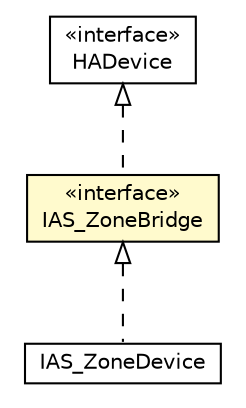 #!/usr/local/bin/dot
#
# Class diagram 
# Generated by UMLGraph version R5_6-24-gf6e263 (http://www.umlgraph.org/)
#

digraph G {
	edge [fontname="Helvetica",fontsize=10,labelfontname="Helvetica",labelfontsize=10];
	node [fontname="Helvetica",fontsize=10,shape=plaintext];
	nodesep=0.25;
	ranksep=0.5;
	// org.universAAL.lddi.zigbee.commissioning.devices.api.IAS_ZoneBridge
	c4588537 [label=<<table title="org.universAAL.lddi.zigbee.commissioning.devices.api.IAS_ZoneBridge" border="0" cellborder="1" cellspacing="0" cellpadding="2" port="p" bgcolor="lemonChiffon" href="./IAS_ZoneBridge.html">
		<tr><td><table border="0" cellspacing="0" cellpadding="1">
<tr><td align="center" balign="center"> &#171;interface&#187; </td></tr>
<tr><td align="center" balign="center"> IAS_ZoneBridge </td></tr>
		</table></td></tr>
		</table>>, URL="./IAS_ZoneBridge.html", fontname="Helvetica", fontcolor="black", fontsize=10.0];
	// org.universAAL.lddi.zigbee.commissioning.devices.impl.IAS_ZoneDevice
	c4588538 [label=<<table title="org.universAAL.lddi.zigbee.commissioning.devices.impl.IAS_ZoneDevice" border="0" cellborder="1" cellspacing="0" cellpadding="2" port="p" href="../impl/IAS_ZoneDevice.html">
		<tr><td><table border="0" cellspacing="0" cellpadding="1">
<tr><td align="center" balign="center"> IAS_ZoneDevice </td></tr>
		</table></td></tr>
		</table>>, URL="../impl/IAS_ZoneDevice.html", fontname="Helvetica", fontcolor="black", fontsize=10.0];
	//org.universAAL.lddi.zigbee.commissioning.devices.api.IAS_ZoneBridge implements it.cnr.isti.zigbee.ha.driver.core.HADevice
	c4589555:p -> c4588537:p [dir=back,arrowtail=empty,style=dashed];
	//org.universAAL.lddi.zigbee.commissioning.devices.impl.IAS_ZoneDevice implements org.universAAL.lddi.zigbee.commissioning.devices.api.IAS_ZoneBridge
	c4588537:p -> c4588538:p [dir=back,arrowtail=empty,style=dashed];
	// it.cnr.isti.zigbee.ha.driver.core.HADevice
	c4589555 [label=<<table title="it.cnr.isti.zigbee.ha.driver.core.HADevice" border="0" cellborder="1" cellspacing="0" cellpadding="2" port="p" href="http://java.sun.com/j2se/1.4.2/docs/api/it/cnr/isti/zigbee/ha/driver/core/HADevice.html">
		<tr><td><table border="0" cellspacing="0" cellpadding="1">
<tr><td align="center" balign="center"> &#171;interface&#187; </td></tr>
<tr><td align="center" balign="center"> HADevice </td></tr>
		</table></td></tr>
		</table>>, URL="http://java.sun.com/j2se/1.4.2/docs/api/it/cnr/isti/zigbee/ha/driver/core/HADevice.html", fontname="Helvetica", fontcolor="black", fontsize=10.0];
}


